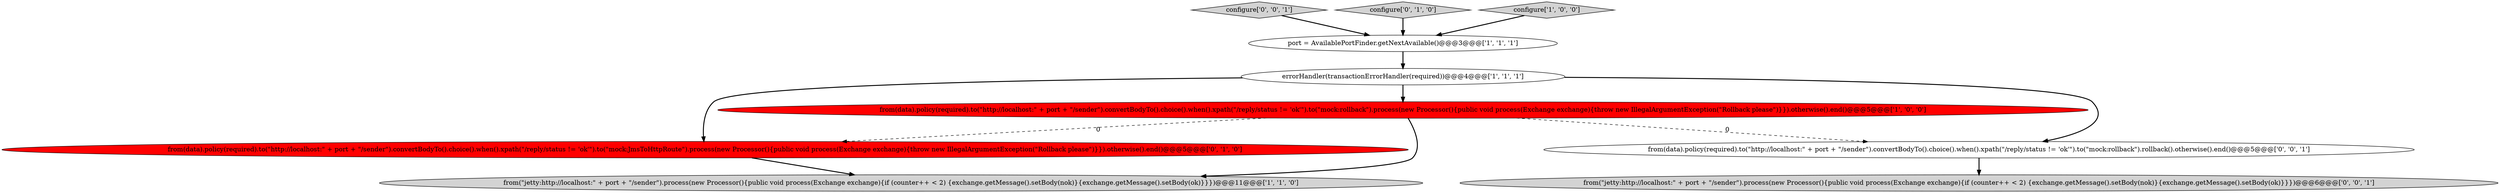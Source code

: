 digraph {
4 [style = filled, label = "from(\"jetty:http://localhost:\" + port + \"/sender\").process(new Processor(){public void process(Exchange exchange){if (counter++ < 2) {exchange.getMessage().setBody(nok)}{exchange.getMessage().setBody(ok)}}})@@@11@@@['1', '1', '0']", fillcolor = lightgray, shape = ellipse image = "AAA0AAABBB1BBB"];
9 [style = filled, label = "configure['0', '0', '1']", fillcolor = lightgray, shape = diamond image = "AAA0AAABBB3BBB"];
3 [style = filled, label = "from(data).policy(required).to(\"http://localhost:\" + port + \"/sender\").convertBodyTo().choice().when().xpath(\"/reply/status != 'ok'\").to(\"mock:rollback\").process(new Processor(){public void process(Exchange exchange){throw new IllegalArgumentException(\"Rollback please\")}}).otherwise().end()@@@5@@@['1', '0', '0']", fillcolor = red, shape = ellipse image = "AAA1AAABBB1BBB"];
6 [style = filled, label = "configure['0', '1', '0']", fillcolor = lightgray, shape = diamond image = "AAA0AAABBB2BBB"];
2 [style = filled, label = "configure['1', '0', '0']", fillcolor = lightgray, shape = diamond image = "AAA0AAABBB1BBB"];
7 [style = filled, label = "from(data).policy(required).to(\"http://localhost:\" + port + \"/sender\").convertBodyTo().choice().when().xpath(\"/reply/status != 'ok'\").to(\"mock:rollback\").rollback().otherwise().end()@@@5@@@['0', '0', '1']", fillcolor = white, shape = ellipse image = "AAA0AAABBB3BBB"];
0 [style = filled, label = "port = AvailablePortFinder.getNextAvailable()@@@3@@@['1', '1', '1']", fillcolor = white, shape = ellipse image = "AAA0AAABBB1BBB"];
5 [style = filled, label = "from(data).policy(required).to(\"http://localhost:\" + port + \"/sender\").convertBodyTo().choice().when().xpath(\"/reply/status != 'ok'\").to(\"mock:JmsToHttpRoute\").process(new Processor(){public void process(Exchange exchange){throw new IllegalArgumentException(\"Rollback please\")}}).otherwise().end()@@@5@@@['0', '1', '0']", fillcolor = red, shape = ellipse image = "AAA1AAABBB2BBB"];
1 [style = filled, label = "errorHandler(transactionErrorHandler(required))@@@4@@@['1', '1', '1']", fillcolor = white, shape = ellipse image = "AAA0AAABBB1BBB"];
8 [style = filled, label = "from(\"jetty:http://localhost:\" + port + \"/sender\").process(new Processor(){public void process(Exchange exchange){if (counter++ < 2) {exchange.getMessage().setBody(nok)}{exchange.getMessage().setBody(ok)}}})@@@6@@@['0', '0', '1']", fillcolor = lightgray, shape = ellipse image = "AAA0AAABBB3BBB"];
1->3 [style = bold, label=""];
1->5 [style = bold, label=""];
3->5 [style = dashed, label="0"];
2->0 [style = bold, label=""];
6->0 [style = bold, label=""];
9->0 [style = bold, label=""];
7->8 [style = bold, label=""];
3->7 [style = dashed, label="0"];
3->4 [style = bold, label=""];
0->1 [style = bold, label=""];
1->7 [style = bold, label=""];
5->4 [style = bold, label=""];
}

